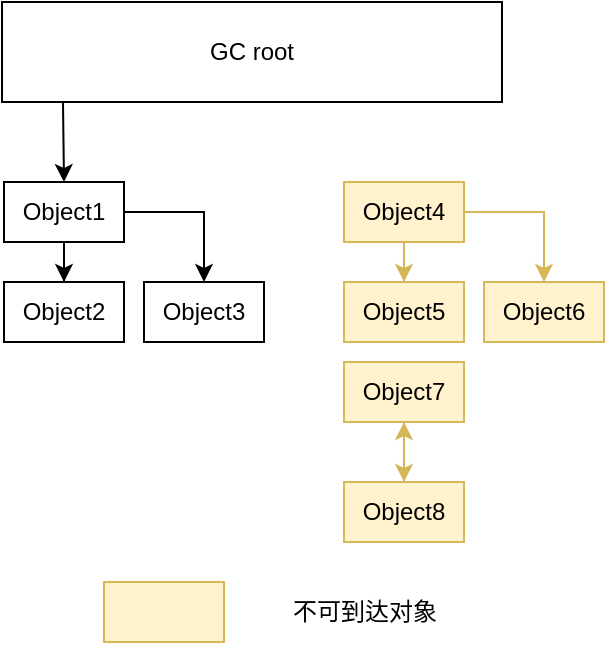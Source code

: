<mxfile version="22.0.4" type="device">
  <diagram name="Page-1" id="I4fcUYrNGmTh3W1Uevco">
    <mxGraphModel dx="662" dy="385" grid="1" gridSize="10" guides="1" tooltips="1" connect="1" arrows="1" fold="1" page="1" pageScale="1" pageWidth="827" pageHeight="1169" math="0" shadow="0">
      <root>
        <mxCell id="0" />
        <mxCell id="1" parent="0" />
        <mxCell id="RpZenxkOqGN-kLfwkjtc-1" value="GC root" style="rounded=0;whiteSpace=wrap;html=1;" vertex="1" parent="1">
          <mxGeometry x="289" y="120" width="250" height="50" as="geometry" />
        </mxCell>
        <mxCell id="RpZenxkOqGN-kLfwkjtc-7" value="" style="edgeStyle=orthogonalEdgeStyle;rounded=0;orthogonalLoop=1;jettySize=auto;html=1;" edge="1" parent="1" source="RpZenxkOqGN-kLfwkjtc-2" target="RpZenxkOqGN-kLfwkjtc-3">
          <mxGeometry relative="1" as="geometry" />
        </mxCell>
        <mxCell id="RpZenxkOqGN-kLfwkjtc-9" value="" style="edgeStyle=orthogonalEdgeStyle;rounded=0;orthogonalLoop=1;jettySize=auto;html=1;" edge="1" parent="1" source="RpZenxkOqGN-kLfwkjtc-2" target="RpZenxkOqGN-kLfwkjtc-8">
          <mxGeometry relative="1" as="geometry" />
        </mxCell>
        <mxCell id="RpZenxkOqGN-kLfwkjtc-2" value="Object1" style="rounded=0;whiteSpace=wrap;html=1;" vertex="1" parent="1">
          <mxGeometry x="290" y="210" width="60" height="30" as="geometry" />
        </mxCell>
        <mxCell id="RpZenxkOqGN-kLfwkjtc-3" value="Object2" style="rounded=0;whiteSpace=wrap;html=1;" vertex="1" parent="1">
          <mxGeometry x="290" y="260" width="60" height="30" as="geometry" />
        </mxCell>
        <mxCell id="RpZenxkOqGN-kLfwkjtc-5" value="" style="endArrow=classic;html=1;rounded=0;exitX=0.122;exitY=1.004;exitDx=0;exitDy=0;exitPerimeter=0;entryX=0.5;entryY=0;entryDx=0;entryDy=0;" edge="1" parent="1" source="RpZenxkOqGN-kLfwkjtc-1" target="RpZenxkOqGN-kLfwkjtc-2">
          <mxGeometry width="50" height="50" relative="1" as="geometry">
            <mxPoint x="360" y="240" as="sourcePoint" />
            <mxPoint x="410" y="190" as="targetPoint" />
          </mxGeometry>
        </mxCell>
        <mxCell id="RpZenxkOqGN-kLfwkjtc-8" value="Object3" style="rounded=0;whiteSpace=wrap;html=1;" vertex="1" parent="1">
          <mxGeometry x="360" y="260" width="60" height="30" as="geometry" />
        </mxCell>
        <mxCell id="RpZenxkOqGN-kLfwkjtc-10" value="" style="edgeStyle=orthogonalEdgeStyle;rounded=0;orthogonalLoop=1;jettySize=auto;html=1;fillColor=#fff2cc;strokeColor=#d6b656;" edge="1" parent="1" source="RpZenxkOqGN-kLfwkjtc-12" target="RpZenxkOqGN-kLfwkjtc-13">
          <mxGeometry relative="1" as="geometry" />
        </mxCell>
        <mxCell id="RpZenxkOqGN-kLfwkjtc-11" value="" style="edgeStyle=orthogonalEdgeStyle;rounded=0;orthogonalLoop=1;jettySize=auto;html=1;fillColor=#fff2cc;strokeColor=#d6b656;" edge="1" parent="1" source="RpZenxkOqGN-kLfwkjtc-12" target="RpZenxkOqGN-kLfwkjtc-14">
          <mxGeometry relative="1" as="geometry" />
        </mxCell>
        <mxCell id="RpZenxkOqGN-kLfwkjtc-12" value="Object4" style="rounded=0;whiteSpace=wrap;html=1;fillColor=#fff2cc;strokeColor=#d6b656;" vertex="1" parent="1">
          <mxGeometry x="460" y="210" width="60" height="30" as="geometry" />
        </mxCell>
        <mxCell id="RpZenxkOqGN-kLfwkjtc-13" value="Object5" style="rounded=0;whiteSpace=wrap;html=1;fillColor=#fff2cc;strokeColor=#d6b656;" vertex="1" parent="1">
          <mxGeometry x="460" y="260" width="60" height="30" as="geometry" />
        </mxCell>
        <mxCell id="RpZenxkOqGN-kLfwkjtc-14" value="Object6" style="rounded=0;whiteSpace=wrap;html=1;fillColor=#fff2cc;strokeColor=#d6b656;" vertex="1" parent="1">
          <mxGeometry x="530" y="260" width="60" height="30" as="geometry" />
        </mxCell>
        <mxCell id="RpZenxkOqGN-kLfwkjtc-18" value="" style="edgeStyle=orthogonalEdgeStyle;rounded=0;orthogonalLoop=1;jettySize=auto;html=1;fillColor=#fff2cc;strokeColor=#d6b656;" edge="1" parent="1" source="RpZenxkOqGN-kLfwkjtc-15" target="RpZenxkOqGN-kLfwkjtc-16">
          <mxGeometry relative="1" as="geometry" />
        </mxCell>
        <mxCell id="RpZenxkOqGN-kLfwkjtc-15" value="Object7" style="rounded=0;whiteSpace=wrap;html=1;fillColor=#fff2cc;strokeColor=#d6b656;" vertex="1" parent="1">
          <mxGeometry x="460" y="300" width="60" height="30" as="geometry" />
        </mxCell>
        <mxCell id="RpZenxkOqGN-kLfwkjtc-17" value="" style="edgeStyle=orthogonalEdgeStyle;rounded=0;orthogonalLoop=1;jettySize=auto;html=1;fillColor=#fff2cc;strokeColor=#d6b656;" edge="1" parent="1" source="RpZenxkOqGN-kLfwkjtc-16" target="RpZenxkOqGN-kLfwkjtc-15">
          <mxGeometry relative="1" as="geometry" />
        </mxCell>
        <mxCell id="RpZenxkOqGN-kLfwkjtc-16" value="Object8" style="rounded=0;whiteSpace=wrap;html=1;fillColor=#fff2cc;strokeColor=#d6b656;" vertex="1" parent="1">
          <mxGeometry x="460" y="360" width="60" height="30" as="geometry" />
        </mxCell>
        <mxCell id="RpZenxkOqGN-kLfwkjtc-19" value="" style="rounded=0;whiteSpace=wrap;html=1;fillColor=#fff2cc;strokeColor=#d6b656;" vertex="1" parent="1">
          <mxGeometry x="340" y="410" width="60" height="30" as="geometry" />
        </mxCell>
        <mxCell id="RpZenxkOqGN-kLfwkjtc-20" value="不可到达对象" style="text;html=1;align=center;verticalAlign=middle;resizable=0;points=[];autosize=1;strokeColor=none;fillColor=none;" vertex="1" parent="1">
          <mxGeometry x="420" y="410" width="100" height="30" as="geometry" />
        </mxCell>
      </root>
    </mxGraphModel>
  </diagram>
</mxfile>
